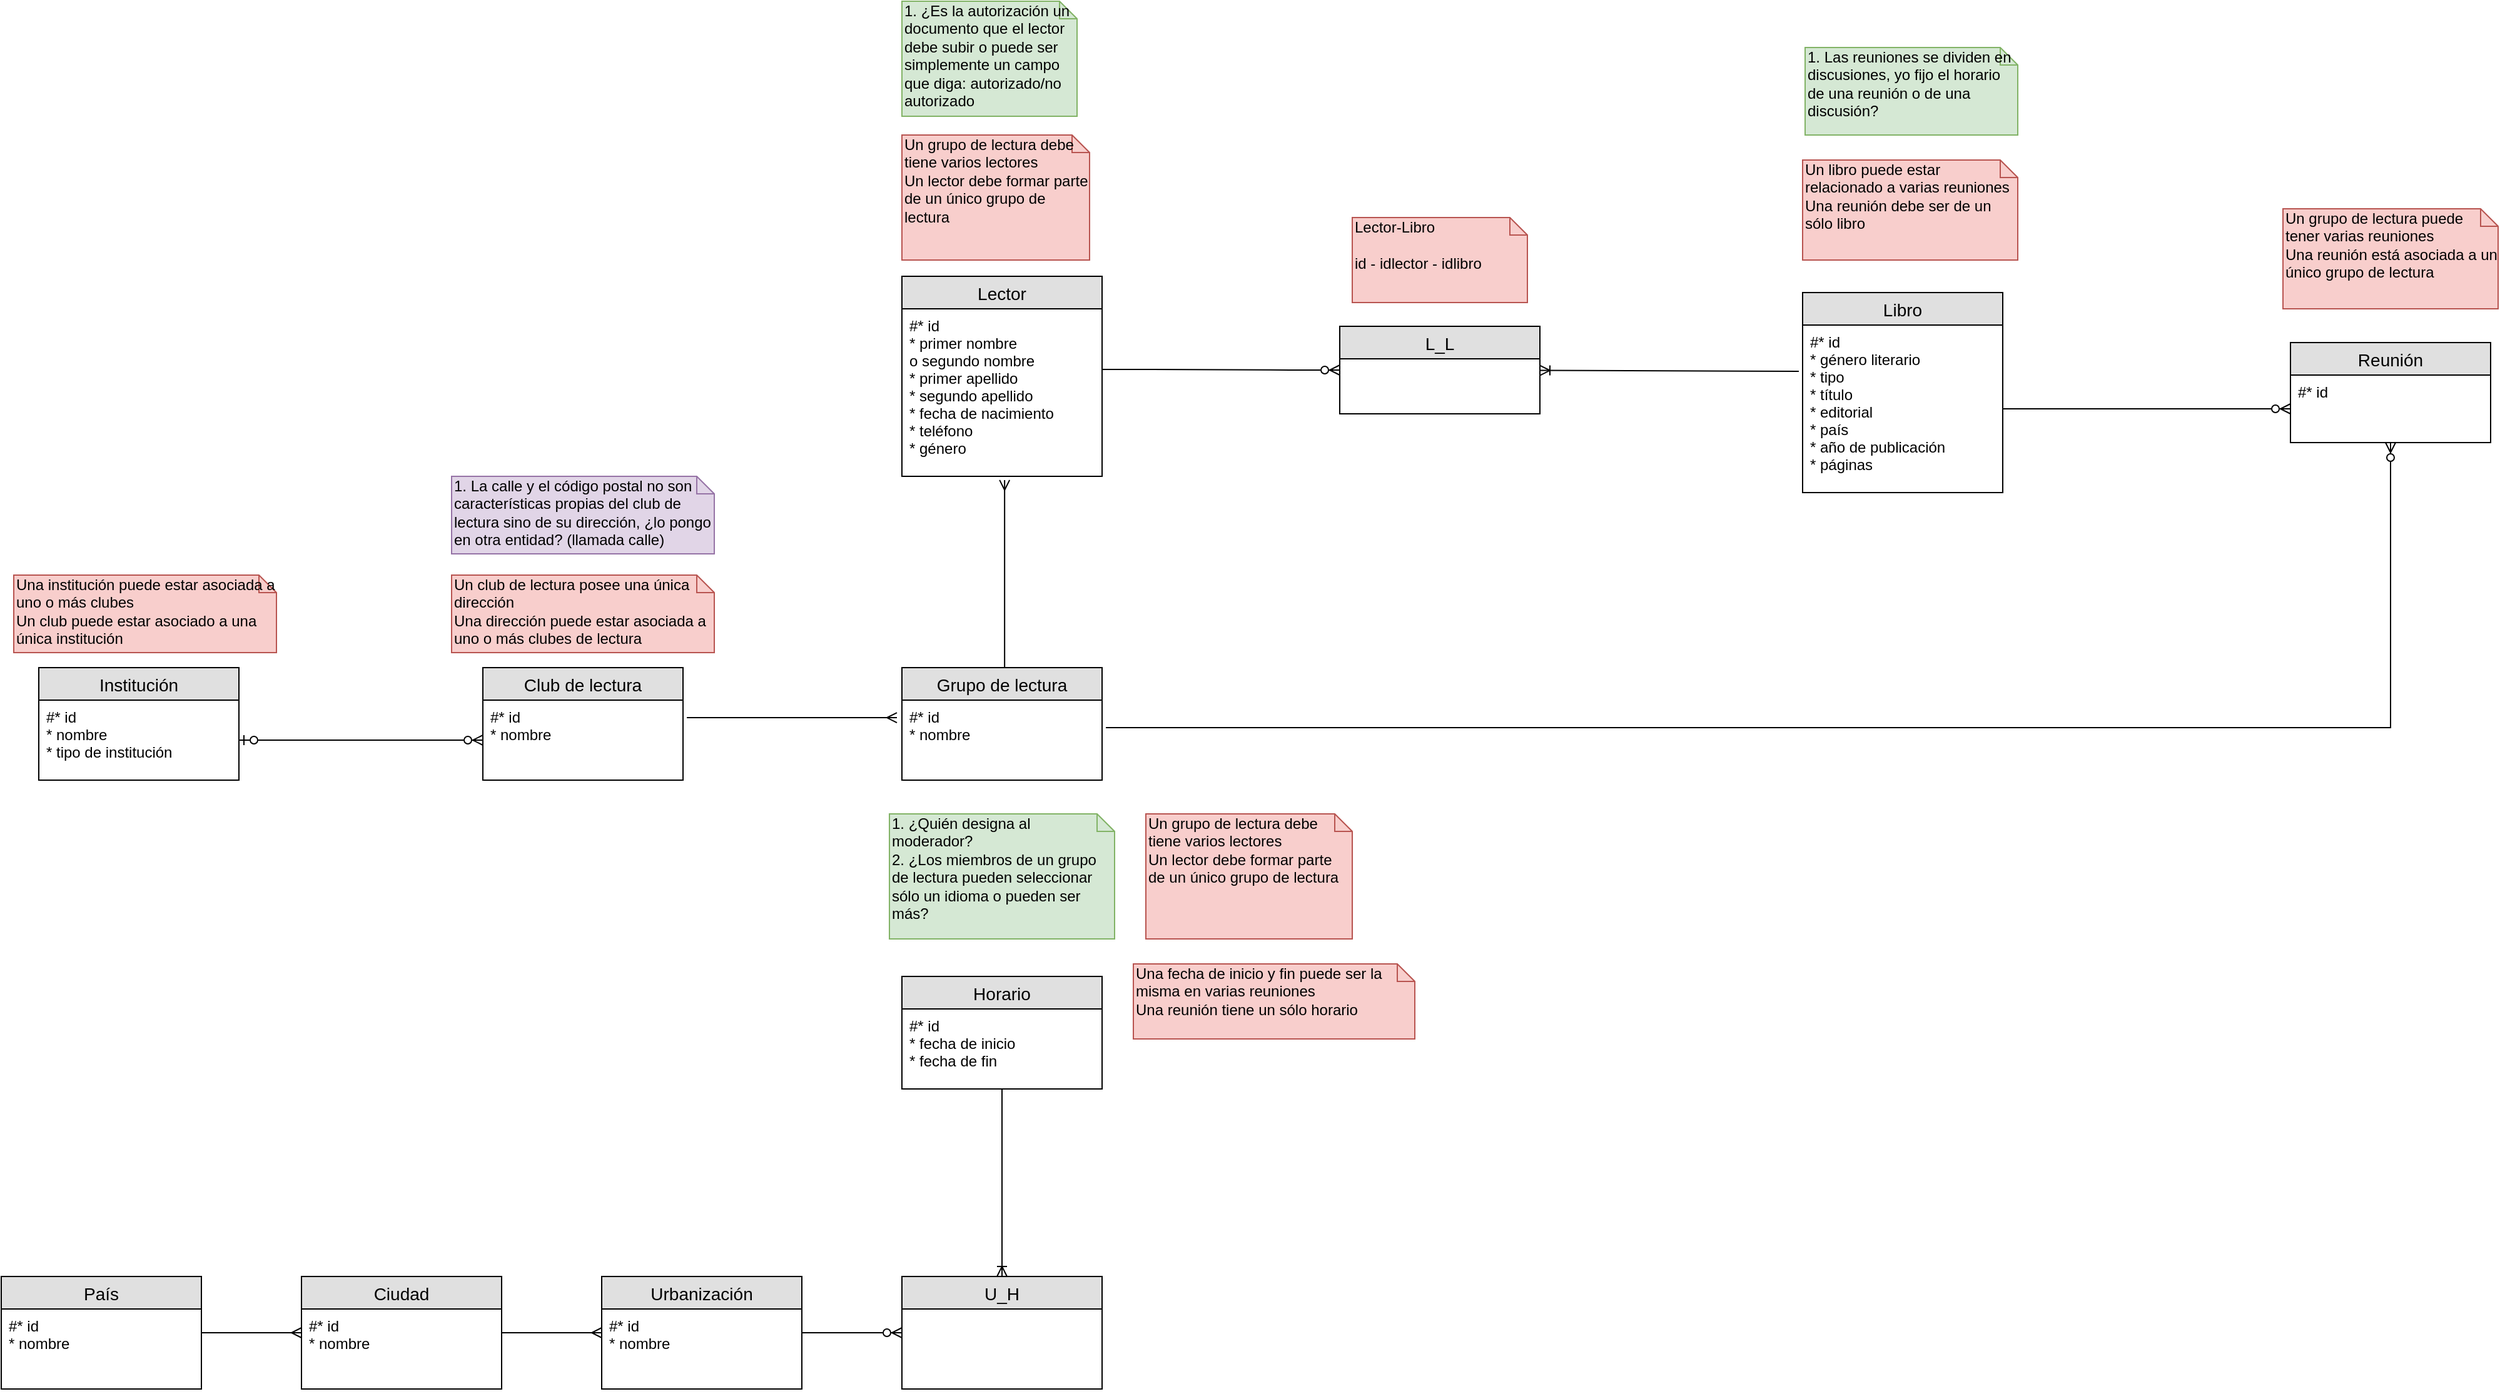 <mxfile version="12.0.2" type="github" pages="1"><diagram id="KfXUXJUon9I2fQ2NV3v5" name="Page-1"><mxGraphModel dx="828" dy="1551" grid="1" gridSize="10" guides="1" tooltips="1" connect="1" arrows="1" fold="1" page="1" pageScale="1" pageWidth="850" pageHeight="1100" math="0" shadow="0"><root><mxCell id="0"/><mxCell id="1" parent="0"/><mxCell id="rqOd0nNkl8GafW-StHe4-1" value="Institución" style="swimlane;fontStyle=0;childLayout=stackLayout;horizontal=1;startSize=26;fillColor=#e0e0e0;horizontalStack=0;resizeParent=1;resizeParentMax=0;resizeLast=0;collapsible=1;marginBottom=0;swimlaneFillColor=#ffffff;align=center;fontSize=14;" vertex="1" parent="1"><mxGeometry x="70" y="33" width="160" height="90" as="geometry"/></mxCell><mxCell id="rqOd0nNkl8GafW-StHe4-2" value="#* id&#10;* nombre&#10;* tipo de institución" style="text;strokeColor=none;fillColor=none;spacingLeft=4;spacingRight=4;overflow=hidden;rotatable=0;points=[[0,0.5],[1,0.5]];portConstraint=eastwest;fontSize=12;" vertex="1" parent="rqOd0nNkl8GafW-StHe4-1"><mxGeometry y="26" width="160" height="64" as="geometry"/></mxCell><mxCell id="rqOd0nNkl8GafW-StHe4-28" value="Club de lectura" style="swimlane;fontStyle=0;childLayout=stackLayout;horizontal=1;startSize=26;fillColor=#e0e0e0;horizontalStack=0;resizeParent=1;resizeParentMax=0;resizeLast=0;collapsible=1;marginBottom=0;swimlaneFillColor=#ffffff;align=center;fontSize=14;" vertex="1" parent="1"><mxGeometry x="425" y="33" width="160" height="90" as="geometry"/></mxCell><mxCell id="rqOd0nNkl8GafW-StHe4-29" value="#* id&#10;* nombre" style="text;strokeColor=none;fillColor=none;spacingLeft=4;spacingRight=4;overflow=hidden;rotatable=0;points=[[0,0.5],[1,0.5]];portConstraint=eastwest;fontSize=12;" vertex="1" parent="rqOd0nNkl8GafW-StHe4-28"><mxGeometry y="26" width="160" height="64" as="geometry"/></mxCell><mxCell id="rqOd0nNkl8GafW-StHe4-30" value="Una institución puede estar asociada a uno o más clubes&lt;br&gt;Un club puede estar asociado a una única institución" style="shape=note;whiteSpace=wrap;html=1;size=14;verticalAlign=top;align=left;spacingTop=-6;fillColor=#f8cecc;strokeColor=#b85450;" vertex="1" parent="1"><mxGeometry x="50" y="-41" width="210" height="62" as="geometry"/></mxCell><mxCell id="rqOd0nNkl8GafW-StHe4-31" value="" style="edgeStyle=entityRelationEdgeStyle;fontSize=12;html=1;endArrow=ERzeroToMany;endFill=1;exitX=1;exitY=0.5;exitDx=0;exitDy=0;entryX=0;entryY=0.5;entryDx=0;entryDy=0;startArrow=ERzeroToOne;startFill=1;" edge="1" parent="1" source="rqOd0nNkl8GafW-StHe4-2" target="rqOd0nNkl8GafW-StHe4-29"><mxGeometry width="100" height="100" relative="1" as="geometry"><mxPoint x="233" y="75" as="sourcePoint"/><mxPoint x="300" y="75" as="targetPoint"/></mxGeometry></mxCell><mxCell id="rqOd0nNkl8GafW-StHe4-32" value="Grupo de lectura" style="swimlane;fontStyle=0;childLayout=stackLayout;horizontal=1;startSize=26;fillColor=#e0e0e0;horizontalStack=0;resizeParent=1;resizeParentMax=0;resizeLast=0;collapsible=1;marginBottom=0;swimlaneFillColor=#ffffff;align=center;fontSize=14;" vertex="1" parent="1"><mxGeometry x="760" y="33" width="160" height="90" as="geometry"/></mxCell><mxCell id="rqOd0nNkl8GafW-StHe4-33" value="#* id&#10;* nombre" style="text;strokeColor=none;fillColor=none;spacingLeft=4;spacingRight=4;overflow=hidden;rotatable=0;points=[[0,0.5],[1,0.5]];portConstraint=eastwest;fontSize=12;" vertex="1" parent="rqOd0nNkl8GafW-StHe4-32"><mxGeometry y="26" width="160" height="64" as="geometry"/></mxCell><mxCell id="rqOd0nNkl8GafW-StHe4-34" value="" style="edgeStyle=entityRelationEdgeStyle;fontSize=12;html=1;endArrow=ERmany;endFill=0;startArrow=none;startFill=0;exitX=1.019;exitY=0.219;exitDx=0;exitDy=0;exitPerimeter=0;entryX=-0.025;entryY=0.219;entryDx=0;entryDy=0;entryPerimeter=0;" edge="1" parent="1" source="rqOd0nNkl8GafW-StHe4-29" target="rqOd0nNkl8GafW-StHe4-33"><mxGeometry width="100" height="100" relative="1" as="geometry"><mxPoint x="585" y="90" as="sourcePoint"/><mxPoint x="760" y="83" as="targetPoint"/></mxGeometry></mxCell><mxCell id="rqOd0nNkl8GafW-StHe4-37" value="Un club de lectura posee una única dirección&lt;br&gt;Una dirección puede estar asociada a uno o más clubes de lectura" style="shape=note;whiteSpace=wrap;html=1;size=14;verticalAlign=top;align=left;spacingTop=-6;fillColor=#f8cecc;strokeColor=#b85450;" vertex="1" parent="1"><mxGeometry x="400" y="-41" width="210" height="62" as="geometry"/></mxCell><mxCell id="rqOd0nNkl8GafW-StHe4-38" value="1. La calle y el código postal no son características propias del club de lectura sino de su dirección, ¿lo pongo en otra entidad? (llamada calle)" style="shape=note;whiteSpace=wrap;html=1;size=14;verticalAlign=top;align=left;spacingTop=-6;fillColor=#e1d5e7;strokeColor=#9673a6;" vertex="1" parent="1"><mxGeometry x="400" y="-120" width="210" height="62" as="geometry"/></mxCell><mxCell id="rqOd0nNkl8GafW-StHe4-41" value="1. ¿Quién designa al moderador?&lt;br&gt;2. ¿Los miembros de un grupo de lectura pueden seleccionar sólo un idioma o pueden ser más?" style="shape=note;whiteSpace=wrap;html=1;size=14;verticalAlign=top;align=left;spacingTop=-6;fillColor=#d5e8d4;strokeColor=#82b366;" vertex="1" parent="1"><mxGeometry x="750" y="150" width="180" height="100" as="geometry"/></mxCell><mxCell id="rqOd0nNkl8GafW-StHe4-42" value="Lector" style="swimlane;fontStyle=0;childLayout=stackLayout;horizontal=1;startSize=26;fillColor=#e0e0e0;horizontalStack=0;resizeParent=1;resizeParentMax=0;resizeLast=0;collapsible=1;marginBottom=0;swimlaneFillColor=#ffffff;align=center;fontSize=14;" vertex="1" parent="1"><mxGeometry x="760" y="-280" width="160" height="160" as="geometry"/></mxCell><mxCell id="rqOd0nNkl8GafW-StHe4-43" value="#* id&#10;* primer nombre&#10;o segundo nombre&#10;* primer apellido&#10;* segundo apellido&#10;* fecha de nacimiento&#10;* teléfono&#10;* género" style="text;strokeColor=none;fillColor=none;spacingLeft=4;spacingRight=4;overflow=hidden;rotatable=0;points=[[0,0.5],[1,0.5]];portConstraint=eastwest;fontSize=12;" vertex="1" parent="rqOd0nNkl8GafW-StHe4-42"><mxGeometry y="26" width="160" height="134" as="geometry"/></mxCell><mxCell id="rqOd0nNkl8GafW-StHe4-44" value="Un grupo de lectura debe tiene varios lectores&lt;br&gt;Un lector debe formar parte de un único grupo de lectura" style="shape=note;whiteSpace=wrap;html=1;size=14;verticalAlign=top;align=left;spacingTop=-6;fillColor=#f8cecc;strokeColor=#b85450;" vertex="1" parent="1"><mxGeometry x="760" y="-393" width="150" height="100" as="geometry"/></mxCell><mxCell id="rqOd0nNkl8GafW-StHe4-45" value="" style="fontSize=12;html=1;endArrow=ERmany;endFill=0;entryX=0.513;entryY=1.022;entryDx=0;entryDy=0;entryPerimeter=0;exitX=0.513;exitY=0;exitDx=0;exitDy=0;exitPerimeter=0;" edge="1" parent="1" source="rqOd0nNkl8GafW-StHe4-32" target="rqOd0nNkl8GafW-StHe4-43"><mxGeometry width="100" height="100" relative="1" as="geometry"><mxPoint x="820" y="33" as="sourcePoint"/><mxPoint x="920" y="-67" as="targetPoint"/></mxGeometry></mxCell><mxCell id="rqOd0nNkl8GafW-StHe4-55" value="" style="edgeStyle=none;rounded=0;orthogonalLoop=1;jettySize=auto;html=1;startArrow=ERoneToMany;startFill=0;endArrow=none;endFill=0;entryX=-0.019;entryY=0.276;entryDx=0;entryDy=0;entryPerimeter=0;" edge="1" parent="1" source="rqOd0nNkl8GafW-StHe4-46" target="rqOd0nNkl8GafW-StHe4-53"><mxGeometry relative="1" as="geometry"><mxPoint x="1350" y="-205" as="targetPoint"/></mxGeometry></mxCell><mxCell id="rqOd0nNkl8GafW-StHe4-46" value="L_L" style="swimlane;fontStyle=0;childLayout=stackLayout;horizontal=1;startSize=26;fillColor=#e0e0e0;horizontalStack=0;resizeParent=1;resizeParentMax=0;resizeLast=0;collapsible=1;marginBottom=0;swimlaneFillColor=#ffffff;align=center;fontSize=14;" vertex="1" parent="1"><mxGeometry x="1110" y="-240" width="160" height="70" as="geometry"/></mxCell><mxCell id="rqOd0nNkl8GafW-StHe4-48" value="1. ¿Es la autorización un documento que el lector debe subir o puede ser simplemente un campo que diga: autorizado/no autorizado&lt;br&gt;" style="shape=note;whiteSpace=wrap;html=1;size=14;verticalAlign=top;align=left;spacingTop=-6;fillColor=#d5e8d4;strokeColor=#82b366;" vertex="1" parent="1"><mxGeometry x="760" y="-500" width="140" height="92" as="geometry"/></mxCell><mxCell id="rqOd0nNkl8GafW-StHe4-49" value="" style="edgeStyle=entityRelationEdgeStyle;fontSize=12;html=1;endArrow=ERzeroToMany;endFill=1;startArrow=none;startFill=0;exitX=1.019;exitY=0.219;exitDx=0;exitDy=0;exitPerimeter=0;entryX=0;entryY=0.5;entryDx=0;entryDy=0;" edge="1" parent="1" target="rqOd0nNkl8GafW-StHe4-46"><mxGeometry width="100" height="100" relative="1" as="geometry"><mxPoint x="920" y="-205.5" as="sourcePoint"/><mxPoint x="1088" y="-205.5" as="targetPoint"/></mxGeometry></mxCell><mxCell id="rqOd0nNkl8GafW-StHe4-51" value="Lector-Libro&lt;br&gt;&lt;br&gt;id - idlector - idlibro" style="shape=note;whiteSpace=wrap;html=1;size=14;verticalAlign=top;align=left;spacingTop=-6;fillColor=#f8cecc;strokeColor=#b85450;" vertex="1" parent="1"><mxGeometry x="1120" y="-327" width="140" height="68" as="geometry"/></mxCell><mxCell id="rqOd0nNkl8GafW-StHe4-52" value="Libro" style="swimlane;fontStyle=0;childLayout=stackLayout;horizontal=1;startSize=26;fillColor=#e0e0e0;horizontalStack=0;resizeParent=1;resizeParentMax=0;resizeLast=0;collapsible=1;marginBottom=0;swimlaneFillColor=#ffffff;align=center;fontSize=14;" vertex="1" parent="1"><mxGeometry x="1480" y="-267" width="160" height="160" as="geometry"/></mxCell><mxCell id="rqOd0nNkl8GafW-StHe4-53" value="#* id&#10;* género literario&#10;* tipo&#10;* título&#10;* editorial&#10;* país&#10;* año de publicación&#10;* páginas" style="text;strokeColor=none;fillColor=none;spacingLeft=4;spacingRight=4;overflow=hidden;rotatable=0;points=[[0,0.5],[1,0.5]];portConstraint=eastwest;fontSize=12;" vertex="1" parent="rqOd0nNkl8GafW-StHe4-52"><mxGeometry y="26" width="160" height="134" as="geometry"/></mxCell><mxCell id="rqOd0nNkl8GafW-StHe4-66" value="" style="edgeStyle=orthogonalEdgeStyle;rounded=0;orthogonalLoop=1;jettySize=auto;html=1;startArrow=ERzeroToMany;startFill=1;endArrow=none;endFill=0;entryX=1.019;entryY=0.344;entryDx=0;entryDy=0;entryPerimeter=0;" edge="1" parent="1" source="rqOd0nNkl8GafW-StHe4-56" target="rqOd0nNkl8GafW-StHe4-33"><mxGeometry relative="1" as="geometry"><mxPoint x="1000" y="-580" as="targetPoint"/><Array as="points"><mxPoint x="1950" y="81"/></Array></mxGeometry></mxCell><mxCell id="rqOd0nNkl8GafW-StHe4-56" value="Reunión" style="swimlane;fontStyle=0;childLayout=stackLayout;horizontal=1;startSize=26;fillColor=#e0e0e0;horizontalStack=0;resizeParent=1;resizeParentMax=0;resizeLast=0;collapsible=1;marginBottom=0;swimlaneFillColor=#ffffff;align=center;fontSize=14;" vertex="1" parent="1"><mxGeometry x="1870" y="-227" width="160" height="80" as="geometry"/></mxCell><mxCell id="rqOd0nNkl8GafW-StHe4-57" value="#* id" style="text;strokeColor=none;fillColor=none;spacingLeft=4;spacingRight=4;overflow=hidden;rotatable=0;points=[[0,0.5],[1,0.5]];portConstraint=eastwest;fontSize=12;" vertex="1" parent="rqOd0nNkl8GafW-StHe4-56"><mxGeometry y="26" width="160" height="54" as="geometry"/></mxCell><mxCell id="rqOd0nNkl8GafW-StHe4-59" style="edgeStyle=none;rounded=0;orthogonalLoop=1;jettySize=auto;html=1;startArrow=none;startFill=0;endArrow=ERzeroToMany;endFill=1;" edge="1" parent="1" source="rqOd0nNkl8GafW-StHe4-53" target="rqOd0nNkl8GafW-StHe4-57"><mxGeometry relative="1" as="geometry"/></mxCell><mxCell id="rqOd0nNkl8GafW-StHe4-60" value="Un libro puede estar relacionado a varias reuniones&lt;br&gt;Una reunión debe ser de un sólo libro" style="shape=note;whiteSpace=wrap;html=1;size=14;verticalAlign=top;align=left;spacingTop=-6;fillColor=#f8cecc;strokeColor=#b85450;" vertex="1" parent="1"><mxGeometry x="1480" y="-373" width="172" height="80" as="geometry"/></mxCell><mxCell id="rqOd0nNkl8GafW-StHe4-61" value="1. Las reuniones se dividen en discusiones, yo fijo el horario de una reunión o de una discusión?" style="shape=note;whiteSpace=wrap;html=1;size=14;verticalAlign=top;align=left;spacingTop=-6;fillColor=#d5e8d4;strokeColor=#82b366;" vertex="1" parent="1"><mxGeometry x="1482" y="-463" width="170" height="70" as="geometry"/></mxCell><mxCell id="rqOd0nNkl8GafW-StHe4-63" value="Un grupo de lectura debe tiene varios lectores&lt;br&gt;Un lector debe formar parte de un único grupo de lectura" style="shape=note;whiteSpace=wrap;html=1;size=14;verticalAlign=top;align=left;spacingTop=-6;fillColor=#f8cecc;strokeColor=#b85450;" vertex="1" parent="1"><mxGeometry x="955" y="150" width="165" height="100" as="geometry"/></mxCell><mxCell id="rqOd0nNkl8GafW-StHe4-68" value="Un grupo de lectura puede tener varias reuniones&lt;br&gt;Una reunión está asociada a un único grupo de lectura" style="shape=note;whiteSpace=wrap;html=1;size=14;verticalAlign=top;align=left;spacingTop=-6;fillColor=#f8cecc;strokeColor=#b85450;" vertex="1" parent="1"><mxGeometry x="1864" y="-334" width="172" height="80" as="geometry"/></mxCell><mxCell id="rqOd0nNkl8GafW-StHe4-69" value="Horario" style="swimlane;fontStyle=0;childLayout=stackLayout;horizontal=1;startSize=26;fillColor=#e0e0e0;horizontalStack=0;resizeParent=1;resizeParentMax=0;resizeLast=0;collapsible=1;marginBottom=0;swimlaneFillColor=#ffffff;align=center;fontSize=14;" vertex="1" parent="1"><mxGeometry x="760" y="280" width="160" height="90" as="geometry"/></mxCell><mxCell id="rqOd0nNkl8GafW-StHe4-70" value="#* id&#10;* fecha de inicio&#10;* fecha de fin" style="text;strokeColor=none;fillColor=none;spacingLeft=4;spacingRight=4;overflow=hidden;rotatable=0;points=[[0,0.5],[1,0.5]];portConstraint=eastwest;fontSize=12;" vertex="1" parent="rqOd0nNkl8GafW-StHe4-69"><mxGeometry y="26" width="160" height="64" as="geometry"/></mxCell><mxCell id="rqOd0nNkl8GafW-StHe4-72" value="Una fecha de inicio y fin puede ser la misma en varias reuniones&lt;br&gt;Una reunión tiene un sólo horario" style="shape=note;whiteSpace=wrap;html=1;size=14;verticalAlign=top;align=left;spacingTop=-6;fillColor=#f8cecc;strokeColor=#b85450;" vertex="1" parent="1"><mxGeometry x="945" y="270" width="225" height="60" as="geometry"/></mxCell><mxCell id="rqOd0nNkl8GafW-StHe4-76" value="" style="edgeStyle=orthogonalEdgeStyle;rounded=0;orthogonalLoop=1;jettySize=auto;html=1;startArrow=ERoneToMany;startFill=0;endArrow=none;endFill=0;entryX=0.5;entryY=1;entryDx=0;entryDy=0;entryPerimeter=0;" edge="1" parent="1" source="rqOd0nNkl8GafW-StHe4-73" target="rqOd0nNkl8GafW-StHe4-70"><mxGeometry relative="1" as="geometry"><mxPoint x="840" y="380" as="targetPoint"/></mxGeometry></mxCell><mxCell id="rqOd0nNkl8GafW-StHe4-78" value="" style="edgeStyle=orthogonalEdgeStyle;rounded=0;orthogonalLoop=1;jettySize=auto;html=1;startArrow=ERzeroToMany;startFill=1;endArrow=none;endFill=0;" edge="1" parent="1" source="rqOd0nNkl8GafW-StHe4-73" target="rqOd0nNkl8GafW-StHe4-77"><mxGeometry relative="1" as="geometry"/></mxCell><mxCell id="rqOd0nNkl8GafW-StHe4-73" value="U_H" style="swimlane;fontStyle=0;childLayout=stackLayout;horizontal=1;startSize=26;fillColor=#e0e0e0;horizontalStack=0;resizeParent=1;resizeParentMax=0;resizeLast=0;collapsible=1;marginBottom=0;swimlaneFillColor=#ffffff;align=center;fontSize=14;" vertex="1" parent="1"><mxGeometry x="760" y="520" width="160" height="90" as="geometry"/></mxCell><mxCell id="rqOd0nNkl8GafW-StHe4-83" value="" style="edgeStyle=orthogonalEdgeStyle;rounded=0;orthogonalLoop=1;jettySize=auto;html=1;startArrow=ERmany;startFill=0;endArrow=none;endFill=0;" edge="1" parent="1" source="rqOd0nNkl8GafW-StHe4-77" target="rqOd0nNkl8GafW-StHe4-81"><mxGeometry relative="1" as="geometry"/></mxCell><mxCell id="rqOd0nNkl8GafW-StHe4-77" value="Urbanización" style="swimlane;fontStyle=0;childLayout=stackLayout;horizontal=1;startSize=26;fillColor=#e0e0e0;horizontalStack=0;resizeParent=1;resizeParentMax=0;resizeLast=0;collapsible=1;marginBottom=0;swimlaneFillColor=#ffffff;align=center;fontSize=14;" vertex="1" parent="1"><mxGeometry x="520" y="520" width="160" height="90" as="geometry"/></mxCell><mxCell id="rqOd0nNkl8GafW-StHe4-79" value="#* id&#10;* nombre" style="text;strokeColor=none;fillColor=none;spacingLeft=4;spacingRight=4;overflow=hidden;rotatable=0;points=[[0,0.5],[1,0.5]];portConstraint=eastwest;fontSize=12;" vertex="1" parent="rqOd0nNkl8GafW-StHe4-77"><mxGeometry y="26" width="160" height="64" as="geometry"/></mxCell><mxCell id="rqOd0nNkl8GafW-StHe4-86" value="" style="edgeStyle=orthogonalEdgeStyle;rounded=0;orthogonalLoop=1;jettySize=auto;html=1;startArrow=ERmany;startFill=0;endArrow=none;endFill=0;" edge="1" parent="1" source="rqOd0nNkl8GafW-StHe4-81" target="rqOd0nNkl8GafW-StHe4-84"><mxGeometry relative="1" as="geometry"/></mxCell><mxCell id="rqOd0nNkl8GafW-StHe4-81" value="Ciudad" style="swimlane;fontStyle=0;childLayout=stackLayout;horizontal=1;startSize=26;fillColor=#e0e0e0;horizontalStack=0;resizeParent=1;resizeParentMax=0;resizeLast=0;collapsible=1;marginBottom=0;swimlaneFillColor=#ffffff;align=center;fontSize=14;" vertex="1" parent="1"><mxGeometry x="280" y="520" width="160" height="90" as="geometry"/></mxCell><mxCell id="rqOd0nNkl8GafW-StHe4-82" value="#* id&#10;* nombre" style="text;strokeColor=none;fillColor=none;spacingLeft=4;spacingRight=4;overflow=hidden;rotatable=0;points=[[0,0.5],[1,0.5]];portConstraint=eastwest;fontSize=12;" vertex="1" parent="rqOd0nNkl8GafW-StHe4-81"><mxGeometry y="26" width="160" height="64" as="geometry"/></mxCell><mxCell id="rqOd0nNkl8GafW-StHe4-84" value="País" style="swimlane;fontStyle=0;childLayout=stackLayout;horizontal=1;startSize=26;fillColor=#e0e0e0;horizontalStack=0;resizeParent=1;resizeParentMax=0;resizeLast=0;collapsible=1;marginBottom=0;swimlaneFillColor=#ffffff;align=center;fontSize=14;" vertex="1" parent="1"><mxGeometry x="40" y="520" width="160" height="90" as="geometry"/></mxCell><mxCell id="rqOd0nNkl8GafW-StHe4-85" value="#* id&#10;* nombre" style="text;strokeColor=none;fillColor=none;spacingLeft=4;spacingRight=4;overflow=hidden;rotatable=0;points=[[0,0.5],[1,0.5]];portConstraint=eastwest;fontSize=12;" vertex="1" parent="rqOd0nNkl8GafW-StHe4-84"><mxGeometry y="26" width="160" height="64" as="geometry"/></mxCell></root></mxGraphModel></diagram></mxfile>